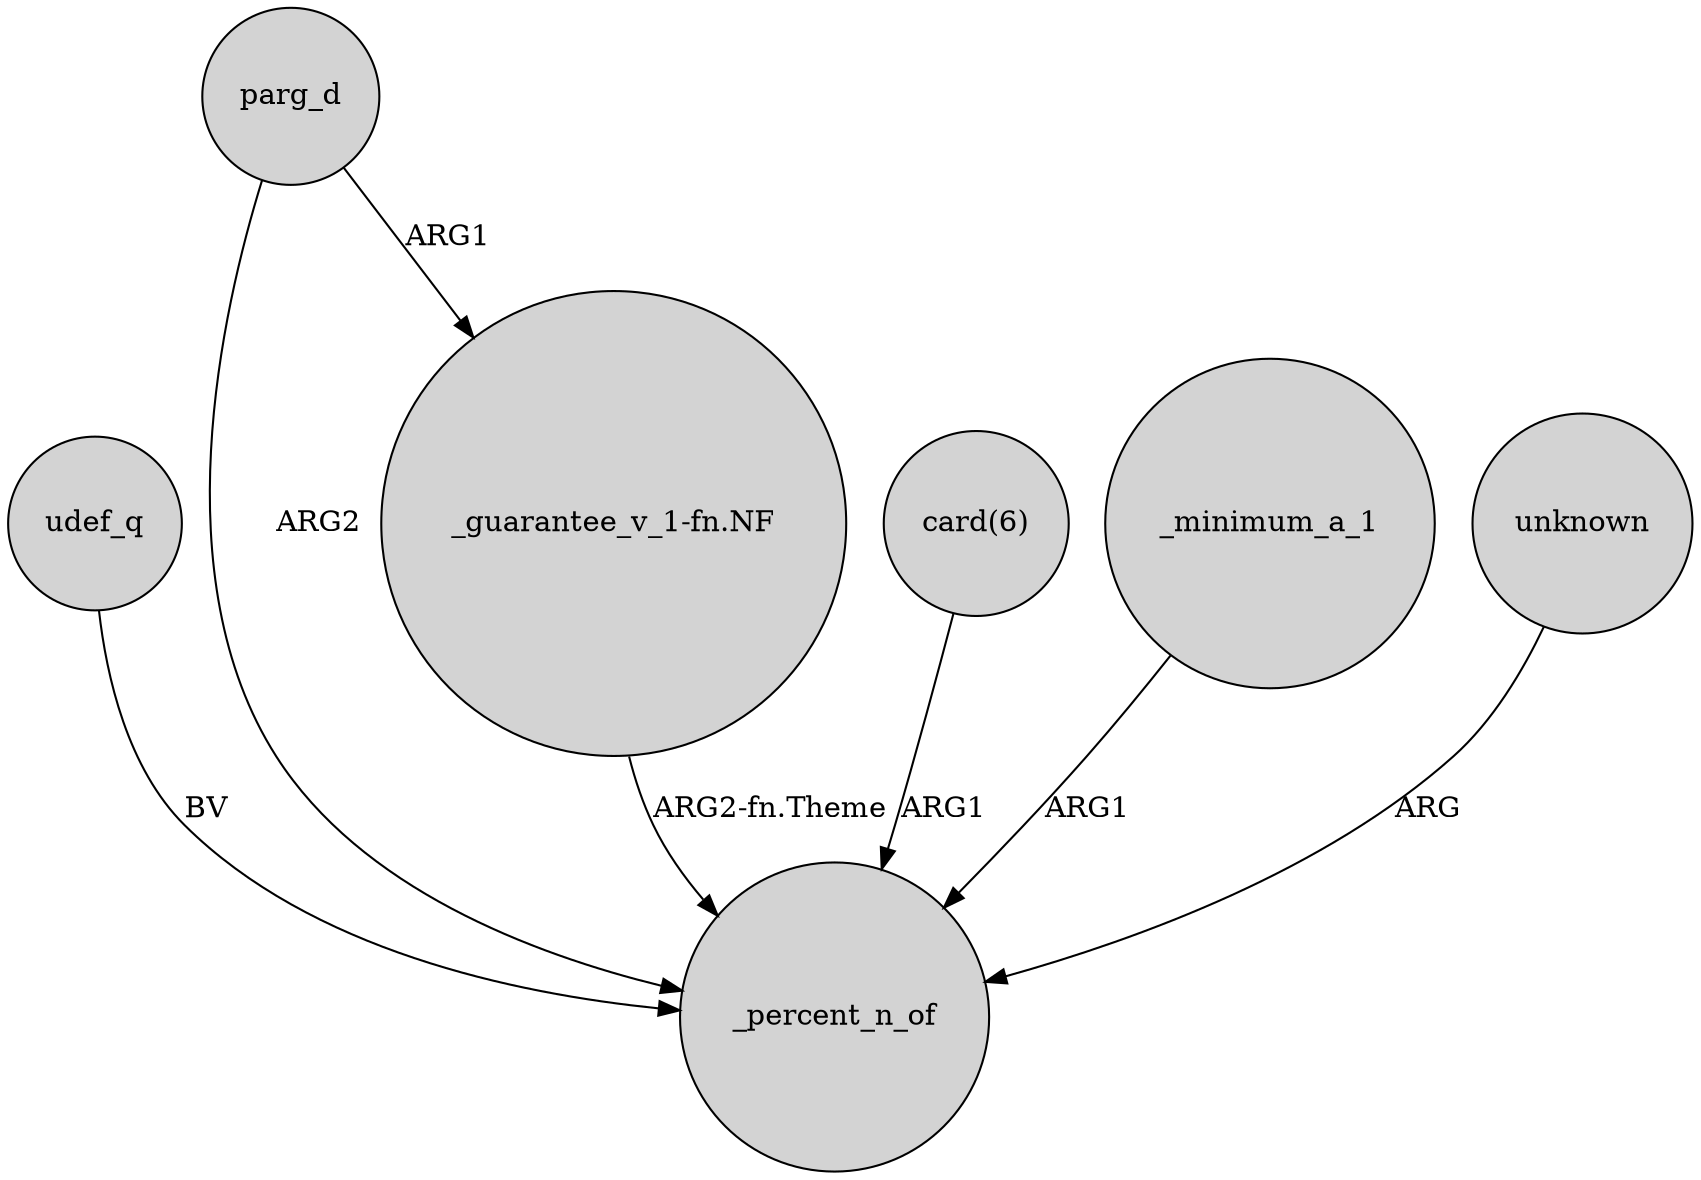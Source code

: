 digraph {
	node [shape=circle style=filled]
	udef_q -> _percent_n_of [label=BV]
	parg_d -> "_guarantee_v_1-fn.NF" [label=ARG1]
	"card(6)" -> _percent_n_of [label=ARG1]
	"_guarantee_v_1-fn.NF" -> _percent_n_of [label="ARG2-fn.Theme"]
	parg_d -> _percent_n_of [label=ARG2]
	_minimum_a_1 -> _percent_n_of [label=ARG1]
	unknown -> _percent_n_of [label=ARG]
}
